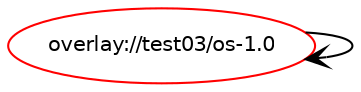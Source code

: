digraph prolog {

newrank=true;
concentrate=true;
compound=true;
graph [rankdir=TD];#, ranksep=2.5, nodesep=0.2];
edge  [arrowhead=vee];
node  [fontname=Helvetica,fontsize=10];

"overlay://test03/os-1.0" [color=red, href="../test03/os-1.0-depend.svg"];
"overlay://test03/os-1.0" -> "overlay://test03/os-1.0"
}
